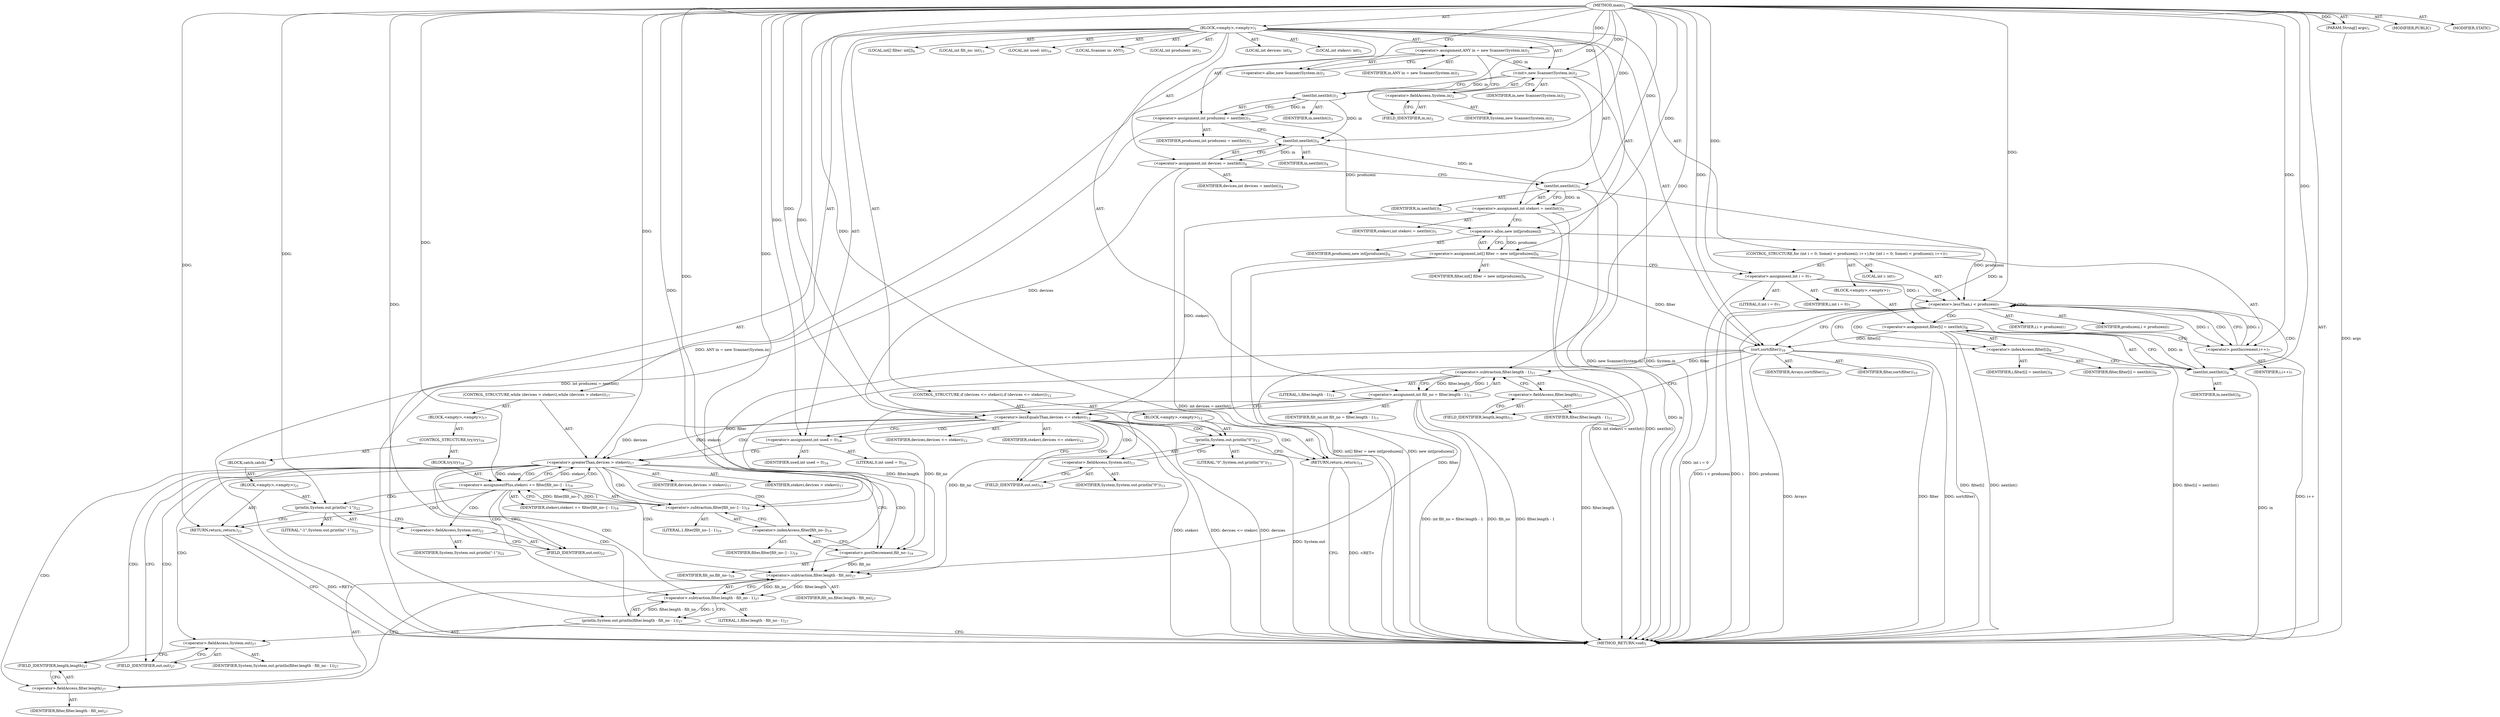 digraph "main" {  
"19" [label = <(METHOD,main)<SUB>1</SUB>> ]
"20" [label = <(PARAM,String[] args)<SUB>1</SUB>> ]
"21" [label = <(BLOCK,&lt;empty&gt;,&lt;empty&gt;)<SUB>1</SUB>> ]
"4" [label = <(LOCAL,Scanner in: ANY)<SUB>2</SUB>> ]
"22" [label = <(&lt;operator&gt;.assignment,ANY in = new Scanner(System.in))<SUB>2</SUB>> ]
"23" [label = <(IDENTIFIER,in,ANY in = new Scanner(System.in))<SUB>2</SUB>> ]
"24" [label = <(&lt;operator&gt;.alloc,new Scanner(System.in))<SUB>2</SUB>> ]
"25" [label = <(&lt;init&gt;,new Scanner(System.in))<SUB>2</SUB>> ]
"3" [label = <(IDENTIFIER,in,new Scanner(System.in))<SUB>2</SUB>> ]
"26" [label = <(&lt;operator&gt;.fieldAccess,System.in)<SUB>2</SUB>> ]
"27" [label = <(IDENTIFIER,System,new Scanner(System.in))<SUB>2</SUB>> ]
"28" [label = <(FIELD_IDENTIFIER,in,in)<SUB>2</SUB>> ]
"29" [label = <(LOCAL,int produzeni: int)<SUB>3</SUB>> ]
"30" [label = <(&lt;operator&gt;.assignment,int produzeni = nextInt())<SUB>3</SUB>> ]
"31" [label = <(IDENTIFIER,produzeni,int produzeni = nextInt())<SUB>3</SUB>> ]
"32" [label = <(nextInt,nextInt())<SUB>3</SUB>> ]
"33" [label = <(IDENTIFIER,in,nextInt())<SUB>3</SUB>> ]
"34" [label = <(LOCAL,int devices: int)<SUB>4</SUB>> ]
"35" [label = <(&lt;operator&gt;.assignment,int devices = nextInt())<SUB>4</SUB>> ]
"36" [label = <(IDENTIFIER,devices,int devices = nextInt())<SUB>4</SUB>> ]
"37" [label = <(nextInt,nextInt())<SUB>4</SUB>> ]
"38" [label = <(IDENTIFIER,in,nextInt())<SUB>4</SUB>> ]
"39" [label = <(LOCAL,int stekovi: int)<SUB>5</SUB>> ]
"40" [label = <(&lt;operator&gt;.assignment,int stekovi = nextInt())<SUB>5</SUB>> ]
"41" [label = <(IDENTIFIER,stekovi,int stekovi = nextInt())<SUB>5</SUB>> ]
"42" [label = <(nextInt,nextInt())<SUB>5</SUB>> ]
"43" [label = <(IDENTIFIER,in,nextInt())<SUB>5</SUB>> ]
"44" [label = <(LOCAL,int[] filter: int[])<SUB>6</SUB>> ]
"45" [label = <(&lt;operator&gt;.assignment,int[] filter = new int[produzeni])<SUB>6</SUB>> ]
"46" [label = <(IDENTIFIER,filter,int[] filter = new int[produzeni])<SUB>6</SUB>> ]
"47" [label = <(&lt;operator&gt;.alloc,new int[produzeni])> ]
"48" [label = <(IDENTIFIER,produzeni,new int[produzeni])<SUB>6</SUB>> ]
"49" [label = <(CONTROL_STRUCTURE,for (int i = 0; Some(i &lt; produzeni); i++),for (int i = 0; Some(i &lt; produzeni); i++))<SUB>7</SUB>> ]
"50" [label = <(LOCAL,int i: int)<SUB>7</SUB>> ]
"51" [label = <(&lt;operator&gt;.assignment,int i = 0)<SUB>7</SUB>> ]
"52" [label = <(IDENTIFIER,i,int i = 0)<SUB>7</SUB>> ]
"53" [label = <(LITERAL,0,int i = 0)<SUB>7</SUB>> ]
"54" [label = <(&lt;operator&gt;.lessThan,i &lt; produzeni)<SUB>7</SUB>> ]
"55" [label = <(IDENTIFIER,i,i &lt; produzeni)<SUB>7</SUB>> ]
"56" [label = <(IDENTIFIER,produzeni,i &lt; produzeni)<SUB>7</SUB>> ]
"57" [label = <(&lt;operator&gt;.postIncrement,i++)<SUB>7</SUB>> ]
"58" [label = <(IDENTIFIER,i,i++)<SUB>7</SUB>> ]
"59" [label = <(BLOCK,&lt;empty&gt;,&lt;empty&gt;)<SUB>7</SUB>> ]
"60" [label = <(&lt;operator&gt;.assignment,filter[i] = nextInt())<SUB>8</SUB>> ]
"61" [label = <(&lt;operator&gt;.indexAccess,filter[i])<SUB>8</SUB>> ]
"62" [label = <(IDENTIFIER,filter,filter[i] = nextInt())<SUB>8</SUB>> ]
"63" [label = <(IDENTIFIER,i,filter[i] = nextInt())<SUB>8</SUB>> ]
"64" [label = <(nextInt,nextInt())<SUB>8</SUB>> ]
"65" [label = <(IDENTIFIER,in,nextInt())<SUB>8</SUB>> ]
"66" [label = <(sort,sort(filter))<SUB>10</SUB>> ]
"67" [label = <(IDENTIFIER,Arrays,sort(filter))<SUB>10</SUB>> ]
"68" [label = <(IDENTIFIER,filter,sort(filter))<SUB>10</SUB>> ]
"69" [label = <(LOCAL,int filt_no: int)<SUB>11</SUB>> ]
"70" [label = <(&lt;operator&gt;.assignment,int filt_no = filter.length - 1)<SUB>11</SUB>> ]
"71" [label = <(IDENTIFIER,filt_no,int filt_no = filter.length - 1)<SUB>11</SUB>> ]
"72" [label = <(&lt;operator&gt;.subtraction,filter.length - 1)<SUB>11</SUB>> ]
"73" [label = <(&lt;operator&gt;.fieldAccess,filter.length)<SUB>11</SUB>> ]
"74" [label = <(IDENTIFIER,filter,filter.length - 1)<SUB>11</SUB>> ]
"75" [label = <(FIELD_IDENTIFIER,length,length)<SUB>11</SUB>> ]
"76" [label = <(LITERAL,1,filter.length - 1)<SUB>11</SUB>> ]
"77" [label = <(CONTROL_STRUCTURE,if (devices &lt;= stekovi),if (devices &lt;= stekovi))<SUB>12</SUB>> ]
"78" [label = <(&lt;operator&gt;.lessEqualsThan,devices &lt;= stekovi)<SUB>12</SUB>> ]
"79" [label = <(IDENTIFIER,devices,devices &lt;= stekovi)<SUB>12</SUB>> ]
"80" [label = <(IDENTIFIER,stekovi,devices &lt;= stekovi)<SUB>12</SUB>> ]
"81" [label = <(BLOCK,&lt;empty&gt;,&lt;empty&gt;)<SUB>12</SUB>> ]
"82" [label = <(println,System.out.println(&quot;0&quot;))<SUB>13</SUB>> ]
"83" [label = <(&lt;operator&gt;.fieldAccess,System.out)<SUB>13</SUB>> ]
"84" [label = <(IDENTIFIER,System,System.out.println(&quot;0&quot;))<SUB>13</SUB>> ]
"85" [label = <(FIELD_IDENTIFIER,out,out)<SUB>13</SUB>> ]
"86" [label = <(LITERAL,&quot;0&quot;,System.out.println(&quot;0&quot;))<SUB>13</SUB>> ]
"87" [label = <(RETURN,return;,return;)<SUB>14</SUB>> ]
"88" [label = <(LOCAL,int used: int)<SUB>16</SUB>> ]
"89" [label = <(&lt;operator&gt;.assignment,int used = 0)<SUB>16</SUB>> ]
"90" [label = <(IDENTIFIER,used,int used = 0)<SUB>16</SUB>> ]
"91" [label = <(LITERAL,0,int used = 0)<SUB>16</SUB>> ]
"92" [label = <(CONTROL_STRUCTURE,while (devices &gt; stekovi),while (devices &gt; stekovi))<SUB>17</SUB>> ]
"93" [label = <(&lt;operator&gt;.greaterThan,devices &gt; stekovi)<SUB>17</SUB>> ]
"94" [label = <(IDENTIFIER,devices,devices &gt; stekovi)<SUB>17</SUB>> ]
"95" [label = <(IDENTIFIER,stekovi,devices &gt; stekovi)<SUB>17</SUB>> ]
"96" [label = <(BLOCK,&lt;empty&gt;,&lt;empty&gt;)<SUB>17</SUB>> ]
"97" [label = <(CONTROL_STRUCTURE,try,try)<SUB>18</SUB>> ]
"98" [label = <(BLOCK,try,try)<SUB>18</SUB>> ]
"99" [label = <(&lt;operator&gt;.assignmentPlus,stekovi += filter[filt_no--] - 1)<SUB>19</SUB>> ]
"100" [label = <(IDENTIFIER,stekovi,stekovi += filter[filt_no--] - 1)<SUB>19</SUB>> ]
"101" [label = <(&lt;operator&gt;.subtraction,filter[filt_no--] - 1)<SUB>19</SUB>> ]
"102" [label = <(&lt;operator&gt;.indexAccess,filter[filt_no--])<SUB>19</SUB>> ]
"103" [label = <(IDENTIFIER,filter,filter[filt_no--] - 1)<SUB>19</SUB>> ]
"104" [label = <(&lt;operator&gt;.postDecrement,filt_no--)<SUB>19</SUB>> ]
"105" [label = <(IDENTIFIER,filt_no,filt_no--)<SUB>19</SUB>> ]
"106" [label = <(LITERAL,1,filter[filt_no--] - 1)<SUB>19</SUB>> ]
"107" [label = <(BLOCK,catch,catch)> ]
"108" [label = <(BLOCK,&lt;empty&gt;,&lt;empty&gt;)<SUB>21</SUB>> ]
"109" [label = <(println,System.out.println(&quot;-1&quot;))<SUB>22</SUB>> ]
"110" [label = <(&lt;operator&gt;.fieldAccess,System.out)<SUB>22</SUB>> ]
"111" [label = <(IDENTIFIER,System,System.out.println(&quot;-1&quot;))<SUB>22</SUB>> ]
"112" [label = <(FIELD_IDENTIFIER,out,out)<SUB>22</SUB>> ]
"113" [label = <(LITERAL,&quot;-1&quot;,System.out.println(&quot;-1&quot;))<SUB>22</SUB>> ]
"114" [label = <(RETURN,return;,return;)<SUB>23</SUB>> ]
"115" [label = <(println,System.out.println(filter.length - filt_no - 1))<SUB>27</SUB>> ]
"116" [label = <(&lt;operator&gt;.fieldAccess,System.out)<SUB>27</SUB>> ]
"117" [label = <(IDENTIFIER,System,System.out.println(filter.length - filt_no - 1))<SUB>27</SUB>> ]
"118" [label = <(FIELD_IDENTIFIER,out,out)<SUB>27</SUB>> ]
"119" [label = <(&lt;operator&gt;.subtraction,filter.length - filt_no - 1)<SUB>27</SUB>> ]
"120" [label = <(&lt;operator&gt;.subtraction,filter.length - filt_no)<SUB>27</SUB>> ]
"121" [label = <(&lt;operator&gt;.fieldAccess,filter.length)<SUB>27</SUB>> ]
"122" [label = <(IDENTIFIER,filter,filter.length - filt_no)<SUB>27</SUB>> ]
"123" [label = <(FIELD_IDENTIFIER,length,length)<SUB>27</SUB>> ]
"124" [label = <(IDENTIFIER,filt_no,filter.length - filt_no)<SUB>27</SUB>> ]
"125" [label = <(LITERAL,1,filter.length - filt_no - 1)<SUB>27</SUB>> ]
"126" [label = <(MODIFIER,PUBLIC)> ]
"127" [label = <(MODIFIER,STATIC)> ]
"128" [label = <(METHOD_RETURN,void)<SUB>1</SUB>> ]
  "19" -> "20"  [ label = "AST: "] 
  "19" -> "21"  [ label = "AST: "] 
  "19" -> "126"  [ label = "AST: "] 
  "19" -> "127"  [ label = "AST: "] 
  "19" -> "128"  [ label = "AST: "] 
  "21" -> "4"  [ label = "AST: "] 
  "21" -> "22"  [ label = "AST: "] 
  "21" -> "25"  [ label = "AST: "] 
  "21" -> "29"  [ label = "AST: "] 
  "21" -> "30"  [ label = "AST: "] 
  "21" -> "34"  [ label = "AST: "] 
  "21" -> "35"  [ label = "AST: "] 
  "21" -> "39"  [ label = "AST: "] 
  "21" -> "40"  [ label = "AST: "] 
  "21" -> "44"  [ label = "AST: "] 
  "21" -> "45"  [ label = "AST: "] 
  "21" -> "49"  [ label = "AST: "] 
  "21" -> "66"  [ label = "AST: "] 
  "21" -> "69"  [ label = "AST: "] 
  "21" -> "70"  [ label = "AST: "] 
  "21" -> "77"  [ label = "AST: "] 
  "21" -> "88"  [ label = "AST: "] 
  "21" -> "89"  [ label = "AST: "] 
  "21" -> "92"  [ label = "AST: "] 
  "21" -> "115"  [ label = "AST: "] 
  "22" -> "23"  [ label = "AST: "] 
  "22" -> "24"  [ label = "AST: "] 
  "25" -> "3"  [ label = "AST: "] 
  "25" -> "26"  [ label = "AST: "] 
  "26" -> "27"  [ label = "AST: "] 
  "26" -> "28"  [ label = "AST: "] 
  "30" -> "31"  [ label = "AST: "] 
  "30" -> "32"  [ label = "AST: "] 
  "32" -> "33"  [ label = "AST: "] 
  "35" -> "36"  [ label = "AST: "] 
  "35" -> "37"  [ label = "AST: "] 
  "37" -> "38"  [ label = "AST: "] 
  "40" -> "41"  [ label = "AST: "] 
  "40" -> "42"  [ label = "AST: "] 
  "42" -> "43"  [ label = "AST: "] 
  "45" -> "46"  [ label = "AST: "] 
  "45" -> "47"  [ label = "AST: "] 
  "47" -> "48"  [ label = "AST: "] 
  "49" -> "50"  [ label = "AST: "] 
  "49" -> "51"  [ label = "AST: "] 
  "49" -> "54"  [ label = "AST: "] 
  "49" -> "57"  [ label = "AST: "] 
  "49" -> "59"  [ label = "AST: "] 
  "51" -> "52"  [ label = "AST: "] 
  "51" -> "53"  [ label = "AST: "] 
  "54" -> "55"  [ label = "AST: "] 
  "54" -> "56"  [ label = "AST: "] 
  "57" -> "58"  [ label = "AST: "] 
  "59" -> "60"  [ label = "AST: "] 
  "60" -> "61"  [ label = "AST: "] 
  "60" -> "64"  [ label = "AST: "] 
  "61" -> "62"  [ label = "AST: "] 
  "61" -> "63"  [ label = "AST: "] 
  "64" -> "65"  [ label = "AST: "] 
  "66" -> "67"  [ label = "AST: "] 
  "66" -> "68"  [ label = "AST: "] 
  "70" -> "71"  [ label = "AST: "] 
  "70" -> "72"  [ label = "AST: "] 
  "72" -> "73"  [ label = "AST: "] 
  "72" -> "76"  [ label = "AST: "] 
  "73" -> "74"  [ label = "AST: "] 
  "73" -> "75"  [ label = "AST: "] 
  "77" -> "78"  [ label = "AST: "] 
  "77" -> "81"  [ label = "AST: "] 
  "78" -> "79"  [ label = "AST: "] 
  "78" -> "80"  [ label = "AST: "] 
  "81" -> "82"  [ label = "AST: "] 
  "81" -> "87"  [ label = "AST: "] 
  "82" -> "83"  [ label = "AST: "] 
  "82" -> "86"  [ label = "AST: "] 
  "83" -> "84"  [ label = "AST: "] 
  "83" -> "85"  [ label = "AST: "] 
  "89" -> "90"  [ label = "AST: "] 
  "89" -> "91"  [ label = "AST: "] 
  "92" -> "93"  [ label = "AST: "] 
  "92" -> "96"  [ label = "AST: "] 
  "93" -> "94"  [ label = "AST: "] 
  "93" -> "95"  [ label = "AST: "] 
  "96" -> "97"  [ label = "AST: "] 
  "97" -> "98"  [ label = "AST: "] 
  "97" -> "107"  [ label = "AST: "] 
  "98" -> "99"  [ label = "AST: "] 
  "99" -> "100"  [ label = "AST: "] 
  "99" -> "101"  [ label = "AST: "] 
  "101" -> "102"  [ label = "AST: "] 
  "101" -> "106"  [ label = "AST: "] 
  "102" -> "103"  [ label = "AST: "] 
  "102" -> "104"  [ label = "AST: "] 
  "104" -> "105"  [ label = "AST: "] 
  "107" -> "108"  [ label = "AST: "] 
  "108" -> "109"  [ label = "AST: "] 
  "108" -> "114"  [ label = "AST: "] 
  "109" -> "110"  [ label = "AST: "] 
  "109" -> "113"  [ label = "AST: "] 
  "110" -> "111"  [ label = "AST: "] 
  "110" -> "112"  [ label = "AST: "] 
  "115" -> "116"  [ label = "AST: "] 
  "115" -> "119"  [ label = "AST: "] 
  "116" -> "117"  [ label = "AST: "] 
  "116" -> "118"  [ label = "AST: "] 
  "119" -> "120"  [ label = "AST: "] 
  "119" -> "125"  [ label = "AST: "] 
  "120" -> "121"  [ label = "AST: "] 
  "120" -> "124"  [ label = "AST: "] 
  "121" -> "122"  [ label = "AST: "] 
  "121" -> "123"  [ label = "AST: "] 
  "22" -> "28"  [ label = "CFG: "] 
  "25" -> "32"  [ label = "CFG: "] 
  "30" -> "37"  [ label = "CFG: "] 
  "35" -> "42"  [ label = "CFG: "] 
  "40" -> "47"  [ label = "CFG: "] 
  "45" -> "51"  [ label = "CFG: "] 
  "66" -> "75"  [ label = "CFG: "] 
  "70" -> "78"  [ label = "CFG: "] 
  "89" -> "93"  [ label = "CFG: "] 
  "115" -> "128"  [ label = "CFG: "] 
  "24" -> "22"  [ label = "CFG: "] 
  "26" -> "25"  [ label = "CFG: "] 
  "32" -> "30"  [ label = "CFG: "] 
  "37" -> "35"  [ label = "CFG: "] 
  "42" -> "40"  [ label = "CFG: "] 
  "47" -> "45"  [ label = "CFG: "] 
  "51" -> "54"  [ label = "CFG: "] 
  "54" -> "61"  [ label = "CFG: "] 
  "54" -> "66"  [ label = "CFG: "] 
  "57" -> "54"  [ label = "CFG: "] 
  "72" -> "70"  [ label = "CFG: "] 
  "78" -> "85"  [ label = "CFG: "] 
  "78" -> "89"  [ label = "CFG: "] 
  "93" -> "104"  [ label = "CFG: "] 
  "93" -> "118"  [ label = "CFG: "] 
  "116" -> "123"  [ label = "CFG: "] 
  "119" -> "115"  [ label = "CFG: "] 
  "28" -> "26"  [ label = "CFG: "] 
  "60" -> "57"  [ label = "CFG: "] 
  "73" -> "72"  [ label = "CFG: "] 
  "82" -> "87"  [ label = "CFG: "] 
  "87" -> "128"  [ label = "CFG: "] 
  "118" -> "116"  [ label = "CFG: "] 
  "120" -> "119"  [ label = "CFG: "] 
  "61" -> "64"  [ label = "CFG: "] 
  "64" -> "60"  [ label = "CFG: "] 
  "75" -> "73"  [ label = "CFG: "] 
  "83" -> "82"  [ label = "CFG: "] 
  "121" -> "120"  [ label = "CFG: "] 
  "85" -> "83"  [ label = "CFG: "] 
  "99" -> "93"  [ label = "CFG: "] 
  "99" -> "112"  [ label = "CFG: "] 
  "123" -> "121"  [ label = "CFG: "] 
  "101" -> "99"  [ label = "CFG: "] 
  "109" -> "114"  [ label = "CFG: "] 
  "114" -> "128"  [ label = "CFG: "] 
  "102" -> "101"  [ label = "CFG: "] 
  "110" -> "109"  [ label = "CFG: "] 
  "104" -> "102"  [ label = "CFG: "] 
  "112" -> "110"  [ label = "CFG: "] 
  "19" -> "24"  [ label = "CFG: "] 
  "87" -> "128"  [ label = "DDG: &lt;RET&gt;"] 
  "114" -> "128"  [ label = "DDG: &lt;RET&gt;"] 
  "20" -> "128"  [ label = "DDG: args"] 
  "22" -> "128"  [ label = "DDG: ANY in = new Scanner(System.in)"] 
  "25" -> "128"  [ label = "DDG: System.in"] 
  "25" -> "128"  [ label = "DDG: new Scanner(System.in)"] 
  "30" -> "128"  [ label = "DDG: int produzeni = nextInt()"] 
  "35" -> "128"  [ label = "DDG: int devices = nextInt()"] 
  "42" -> "128"  [ label = "DDG: in"] 
  "40" -> "128"  [ label = "DDG: nextInt()"] 
  "40" -> "128"  [ label = "DDG: int stekovi = nextInt()"] 
  "45" -> "128"  [ label = "DDG: new int[produzeni]"] 
  "45" -> "128"  [ label = "DDG: int[] filter = new int[produzeni]"] 
  "51" -> "128"  [ label = "DDG: int i = 0"] 
  "54" -> "128"  [ label = "DDG: i"] 
  "54" -> "128"  [ label = "DDG: produzeni"] 
  "54" -> "128"  [ label = "DDG: i &lt; produzeni"] 
  "66" -> "128"  [ label = "DDG: filter"] 
  "66" -> "128"  [ label = "DDG: sort(filter)"] 
  "70" -> "128"  [ label = "DDG: filt_no"] 
  "72" -> "128"  [ label = "DDG: filter.length"] 
  "70" -> "128"  [ label = "DDG: filter.length - 1"] 
  "70" -> "128"  [ label = "DDG: int filt_no = filter.length - 1"] 
  "78" -> "128"  [ label = "DDG: devices"] 
  "78" -> "128"  [ label = "DDG: stekovi"] 
  "78" -> "128"  [ label = "DDG: devices &lt;= stekovi"] 
  "82" -> "128"  [ label = "DDG: System.out"] 
  "60" -> "128"  [ label = "DDG: filter[i]"] 
  "64" -> "128"  [ label = "DDG: in"] 
  "60" -> "128"  [ label = "DDG: nextInt()"] 
  "60" -> "128"  [ label = "DDG: filter[i] = nextInt()"] 
  "57" -> "128"  [ label = "DDG: i++"] 
  "66" -> "128"  [ label = "DDG: Arrays"] 
  "19" -> "20"  [ label = "DDG: "] 
  "19" -> "22"  [ label = "DDG: "] 
  "32" -> "30"  [ label = "DDG: in"] 
  "37" -> "35"  [ label = "DDG: in"] 
  "42" -> "40"  [ label = "DDG: in"] 
  "47" -> "45"  [ label = "DDG: produzeni"] 
  "72" -> "70"  [ label = "DDG: filter.length"] 
  "72" -> "70"  [ label = "DDG: 1"] 
  "19" -> "89"  [ label = "DDG: "] 
  "22" -> "25"  [ label = "DDG: in"] 
  "19" -> "25"  [ label = "DDG: "] 
  "19" -> "51"  [ label = "DDG: "] 
  "19" -> "66"  [ label = "DDG: "] 
  "45" -> "66"  [ label = "DDG: filter"] 
  "60" -> "66"  [ label = "DDG: filter[i]"] 
  "119" -> "115"  [ label = "DDG: filter.length - filt_no"] 
  "119" -> "115"  [ label = "DDG: 1"] 
  "25" -> "32"  [ label = "DDG: in"] 
  "19" -> "32"  [ label = "DDG: "] 
  "32" -> "37"  [ label = "DDG: in"] 
  "19" -> "37"  [ label = "DDG: "] 
  "37" -> "42"  [ label = "DDG: in"] 
  "19" -> "42"  [ label = "DDG: "] 
  "30" -> "47"  [ label = "DDG: produzeni"] 
  "19" -> "47"  [ label = "DDG: "] 
  "51" -> "54"  [ label = "DDG: i"] 
  "57" -> "54"  [ label = "DDG: i"] 
  "19" -> "54"  [ label = "DDG: "] 
  "47" -> "54"  [ label = "DDG: produzeni"] 
  "54" -> "57"  [ label = "DDG: i"] 
  "19" -> "57"  [ label = "DDG: "] 
  "64" -> "60"  [ label = "DDG: in"] 
  "66" -> "72"  [ label = "DDG: filter"] 
  "19" -> "72"  [ label = "DDG: "] 
  "35" -> "78"  [ label = "DDG: devices"] 
  "19" -> "78"  [ label = "DDG: "] 
  "40" -> "78"  [ label = "DDG: stekovi"] 
  "19" -> "87"  [ label = "DDG: "] 
  "78" -> "93"  [ label = "DDG: devices"] 
  "19" -> "93"  [ label = "DDG: "] 
  "78" -> "93"  [ label = "DDG: stekovi"] 
  "99" -> "93"  [ label = "DDG: stekovi"] 
  "120" -> "119"  [ label = "DDG: filter.length"] 
  "120" -> "119"  [ label = "DDG: filt_no"] 
  "19" -> "119"  [ label = "DDG: "] 
  "19" -> "82"  [ label = "DDG: "] 
  "66" -> "120"  [ label = "DDG: filter"] 
  "72" -> "120"  [ label = "DDG: filter.length"] 
  "70" -> "120"  [ label = "DDG: filt_no"] 
  "104" -> "120"  [ label = "DDG: filt_no"] 
  "19" -> "120"  [ label = "DDG: "] 
  "42" -> "64"  [ label = "DDG: in"] 
  "19" -> "64"  [ label = "DDG: "] 
  "101" -> "99"  [ label = "DDG: filter[filt_no--]"] 
  "101" -> "99"  [ label = "DDG: 1"] 
  "93" -> "99"  [ label = "DDG: stekovi"] 
  "19" -> "99"  [ label = "DDG: "] 
  "19" -> "114"  [ label = "DDG: "] 
  "66" -> "101"  [ label = "DDG: filter"] 
  "19" -> "101"  [ label = "DDG: "] 
  "19" -> "109"  [ label = "DDG: "] 
  "70" -> "104"  [ label = "DDG: filt_no"] 
  "19" -> "104"  [ label = "DDG: "] 
  "54" -> "60"  [ label = "CDG: "] 
  "54" -> "64"  [ label = "CDG: "] 
  "54" -> "57"  [ label = "CDG: "] 
  "54" -> "54"  [ label = "CDG: "] 
  "54" -> "61"  [ label = "CDG: "] 
  "78" -> "89"  [ label = "CDG: "] 
  "78" -> "85"  [ label = "CDG: "] 
  "78" -> "87"  [ label = "CDG: "] 
  "78" -> "82"  [ label = "CDG: "] 
  "78" -> "93"  [ label = "CDG: "] 
  "78" -> "83"  [ label = "CDG: "] 
  "93" -> "115"  [ label = "CDG: "] 
  "93" -> "120"  [ label = "CDG: "] 
  "93" -> "116"  [ label = "CDG: "] 
  "93" -> "99"  [ label = "CDG: "] 
  "93" -> "102"  [ label = "CDG: "] 
  "93" -> "104"  [ label = "CDG: "] 
  "93" -> "119"  [ label = "CDG: "] 
  "93" -> "121"  [ label = "CDG: "] 
  "93" -> "123"  [ label = "CDG: "] 
  "93" -> "101"  [ label = "CDG: "] 
  "93" -> "118"  [ label = "CDG: "] 
  "99" -> "114"  [ label = "CDG: "] 
  "99" -> "112"  [ label = "CDG: "] 
  "99" -> "93"  [ label = "CDG: "] 
  "99" -> "110"  [ label = "CDG: "] 
  "99" -> "109"  [ label = "CDG: "] 
}
